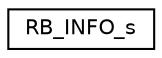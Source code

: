 digraph "Graphical Class Hierarchy"
{
 // LATEX_PDF_SIZE
  edge [fontname="Helvetica",fontsize="10",labelfontname="Helvetica",labelfontsize="10"];
  node [fontname="Helvetica",fontsize="10",shape=record];
  rankdir="LR";
  Node0 [label="RB_INFO_s",height=0.2,width=0.4,color="black", fillcolor="white", style="filled",URL="$structRB__INFO__s.html",tooltip=" "];
}
